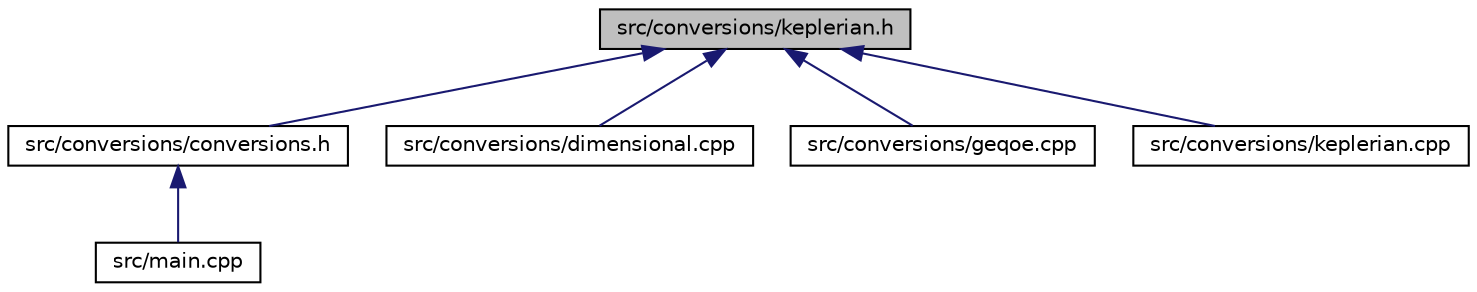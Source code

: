 digraph "src/conversions/keplerian.h"
{
 // LATEX_PDF_SIZE
  edge [fontname="Helvetica",fontsize="10",labelfontname="Helvetica",labelfontsize="10"];
  node [fontname="Helvetica",fontsize="10",shape=record];
  Node1 [label="src/conversions/keplerian.h",height=0.2,width=0.4,color="black", fillcolor="grey75", style="filled", fontcolor="black",tooltip=" "];
  Node1 -> Node2 [dir="back",color="midnightblue",fontsize="10",style="solid",fontname="Helvetica"];
  Node2 [label="src/conversions/conversions.h",height=0.2,width=0.4,color="black", fillcolor="white", style="filled",URL="$conversions_8h.html",tooltip=" "];
  Node2 -> Node3 [dir="back",color="midnightblue",fontsize="10",style="solid",fontname="Helvetica"];
  Node3 [label="src/main.cpp",height=0.2,width=0.4,color="black", fillcolor="white", style="filled",URL="$main_8cpp.html",tooltip=" "];
  Node1 -> Node4 [dir="back",color="midnightblue",fontsize="10",style="solid",fontname="Helvetica"];
  Node4 [label="src/conversions/dimensional.cpp",height=0.2,width=0.4,color="black", fillcolor="white", style="filled",URL="$dimensional_8cpp.html",tooltip=" "];
  Node1 -> Node5 [dir="back",color="midnightblue",fontsize="10",style="solid",fontname="Helvetica"];
  Node5 [label="src/conversions/geqoe.cpp",height=0.2,width=0.4,color="black", fillcolor="white", style="filled",URL="$conversions_2geqoe_8cpp.html",tooltip=" "];
  Node1 -> Node6 [dir="back",color="midnightblue",fontsize="10",style="solid",fontname="Helvetica"];
  Node6 [label="src/conversions/keplerian.cpp",height=0.2,width=0.4,color="black", fillcolor="white", style="filled",URL="$keplerian_8cpp.html",tooltip=" "];
}
